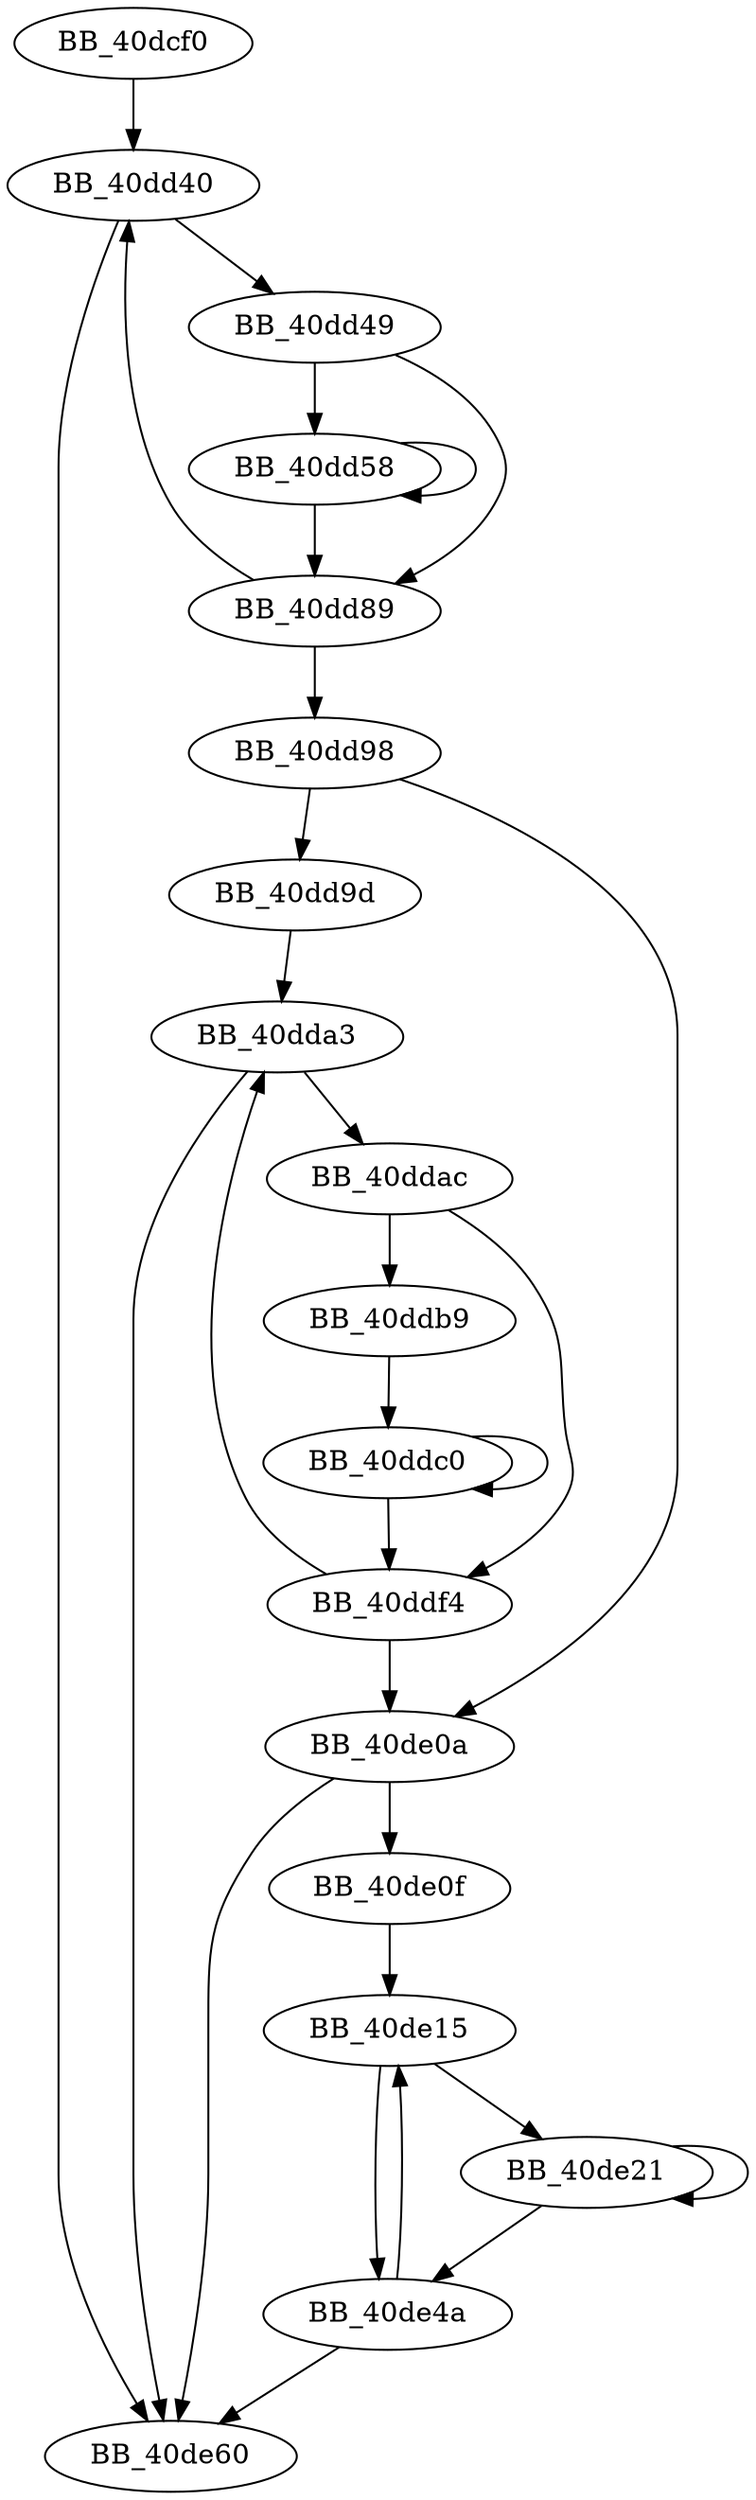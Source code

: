 DiGraph sub_40DCF0{
BB_40dcf0->BB_40dd40
BB_40dd40->BB_40dd49
BB_40dd40->BB_40de60
BB_40dd49->BB_40dd58
BB_40dd49->BB_40dd89
BB_40dd58->BB_40dd58
BB_40dd58->BB_40dd89
BB_40dd89->BB_40dd40
BB_40dd89->BB_40dd98
BB_40dd98->BB_40dd9d
BB_40dd98->BB_40de0a
BB_40dd9d->BB_40dda3
BB_40dda3->BB_40ddac
BB_40dda3->BB_40de60
BB_40ddac->BB_40ddb9
BB_40ddac->BB_40ddf4
BB_40ddb9->BB_40ddc0
BB_40ddc0->BB_40ddc0
BB_40ddc0->BB_40ddf4
BB_40ddf4->BB_40dda3
BB_40ddf4->BB_40de0a
BB_40de0a->BB_40de0f
BB_40de0a->BB_40de60
BB_40de0f->BB_40de15
BB_40de15->BB_40de21
BB_40de15->BB_40de4a
BB_40de21->BB_40de21
BB_40de21->BB_40de4a
BB_40de4a->BB_40de15
BB_40de4a->BB_40de60
}
